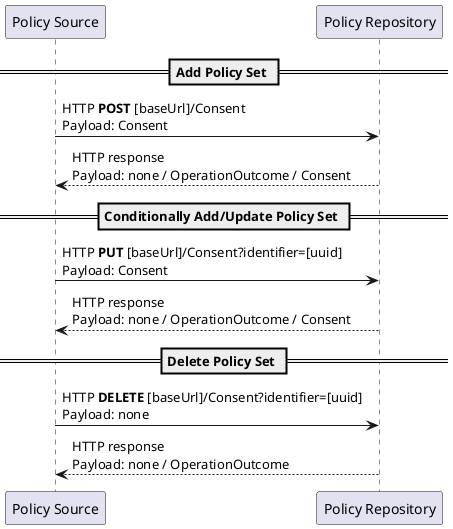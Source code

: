 @startuml

participant "Policy Source" as Source
participant "Policy Repository" as Repo

== Add Policy Set ==
Source -> Repo: HTTP <b>POST</b> [baseUrl]/Consent\nPayload: Consent
Repo --> Source: HTTP response\nPayload: none / OperationOutcome / Consent

== Conditionally Add/Update Policy Set ==
Source -> Repo: HTTP <b>PUT</b> [baseUrl]/Consent?identifier=[uuid]\nPayload: Consent
Repo --> Source: HTTP response\nPayload: none / OperationOutcome / Consent

== Delete Policy Set ==
Source -> Repo: HTTP <b>DELETE</b> [baseUrl]/Consent?identifier=[uuid]\nPayload: none
Repo --> Source: HTTP response\nPayload: none / OperationOutcome


@enduml